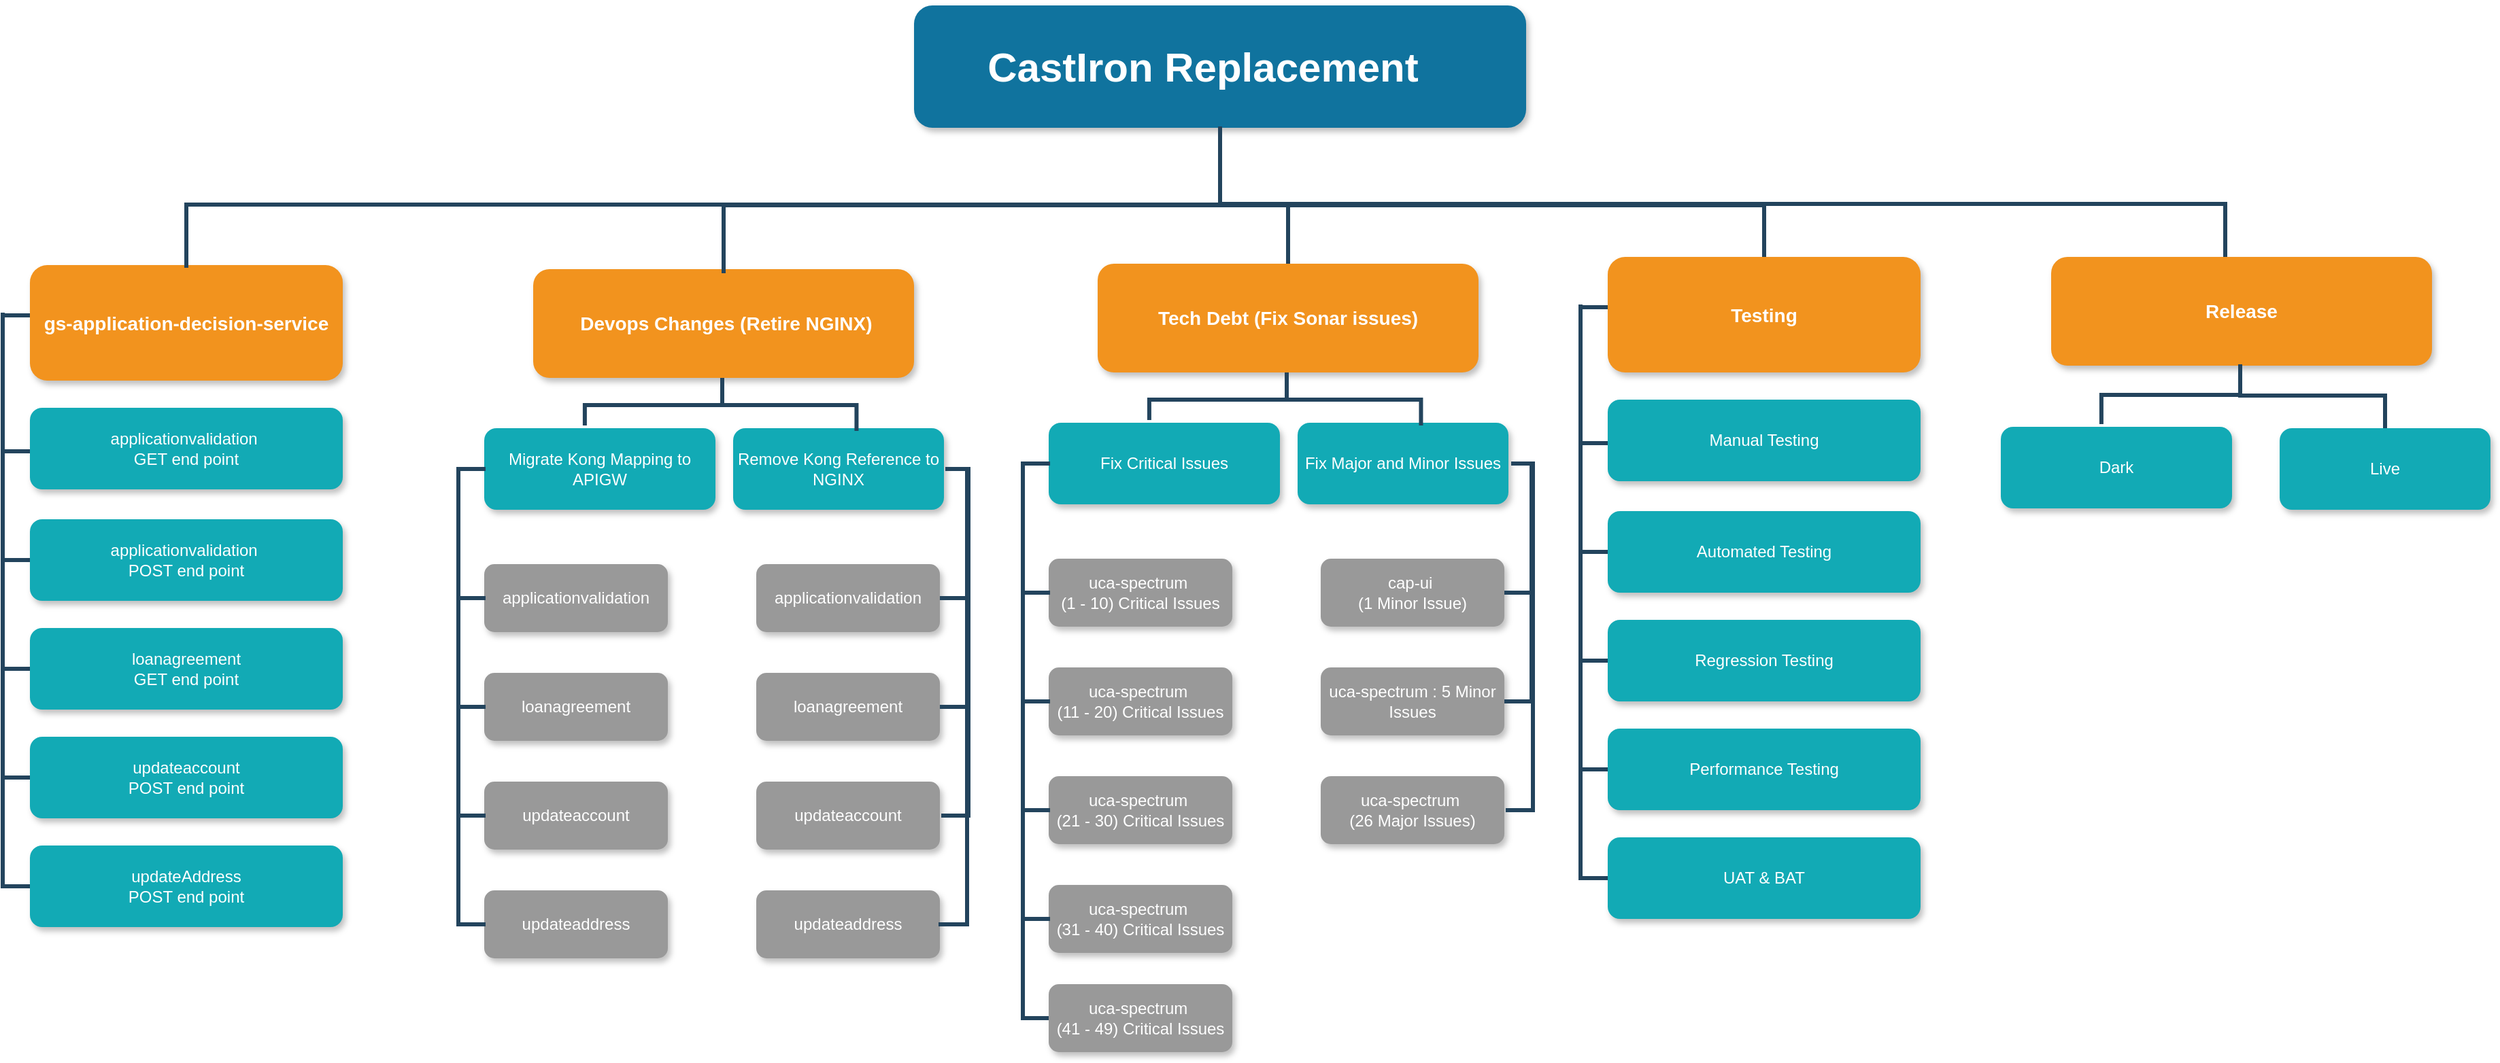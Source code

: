 <mxfile version="24.0.1" type="github">
  <diagram name="Page-1" id="64c3da0e-402f-94eb-ee01-a36477274f13">
    <mxGraphModel dx="1760" dy="1046" grid="1" gridSize="6" guides="1" tooltips="1" connect="1" arrows="1" fold="1" page="1" pageScale="1" pageWidth="1169" pageHeight="827" background="none" math="0" shadow="0">
      <root>
        <mxCell id="0" />
        <mxCell id="1" parent="0" />
        <mxCell id="2" value="CastIron Replacement   " style="whiteSpace=wrap;rounded=1;shadow=1;fillColor=#10739E;strokeColor=none;fontColor=#FFFFFF;fontStyle=1;fontSize=30;" parent="1" vertex="1">
          <mxGeometry x="720" y="10" width="450" height="90" as="geometry" />
        </mxCell>
        <mxCell id="3" value="gs-application-decision-service" style="whiteSpace=wrap;rounded=1;fillColor=#F2931E;strokeColor=none;shadow=1;fontColor=#FFFFFF;fontStyle=1;fontSize=14" parent="1" vertex="1">
          <mxGeometry x="70" y="201" width="230" height="85" as="geometry" />
        </mxCell>
        <mxCell id="4" value=" Devops Changes (Retire NGINX)" style="whiteSpace=wrap;rounded=1;fillColor=#F2931E;strokeColor=none;shadow=1;fontColor=#FFFFFF;fontStyle=1;fontSize=14" parent="1" vertex="1">
          <mxGeometry x="440" y="204" width="280" height="80" as="geometry" />
        </mxCell>
        <mxCell id="43" value="Migrate Kong Mapping to APIGW" style="whiteSpace=wrap;rounded=1;fillColor=#12AAB5;strokeColor=none;shadow=1;fontColor=#FFFFFF;" parent="1" vertex="1">
          <mxGeometry x="404" y="321" width="170" height="60" as="geometry" />
        </mxCell>
        <mxCell id="44" value="Remove Kong Reference to NGINX" style="whiteSpace=wrap;rounded=1;fillColor=#12AAB5;strokeColor=none;shadow=1;fontColor=#FFFFFF;" parent="1" vertex="1">
          <mxGeometry x="587" y="321" width="155" height="60" as="geometry" />
        </mxCell>
        <mxCell id="45" value="applicationvalidation" style="whiteSpace=wrap;rounded=1;fillColor=#999999;strokeColor=none;shadow=1;fontColor=#FFFFFF;fontStyle=0" parent="1" vertex="1">
          <mxGeometry x="404" y="421" width="135" height="50" as="geometry" />
        </mxCell>
        <mxCell id="46" value="loanagreement" style="whiteSpace=wrap;rounded=1;fillColor=#999999;strokeColor=none;shadow=1;fontColor=#FFFFFF;fontStyle=0" parent="1" vertex="1">
          <mxGeometry x="404" y="501" width="135" height="50" as="geometry" />
        </mxCell>
        <mxCell id="47" value="updateaccount" style="whiteSpace=wrap;rounded=1;fillColor=#999999;strokeColor=none;shadow=1;fontColor=#FFFFFF;fontStyle=0" parent="1" vertex="1">
          <mxGeometry x="404" y="581" width="135" height="50" as="geometry" />
        </mxCell>
        <mxCell id="48" value="updateaddress" style="whiteSpace=wrap;rounded=1;fillColor=#999999;strokeColor=none;shadow=1;fontColor=#FFFFFF;fontStyle=0" parent="1" vertex="1">
          <mxGeometry x="404" y="661" width="135" height="50" as="geometry" />
        </mxCell>
        <mxCell id="50" value="applicationvalidation" style="whiteSpace=wrap;rounded=1;fillColor=#999999;strokeColor=none;shadow=1;fontColor=#FFFFFF;fontStyle=0" parent="1" vertex="1">
          <mxGeometry x="604" y="421" width="135" height="50" as="geometry" />
        </mxCell>
        <mxCell id="51" value="loanagreement" style="whiteSpace=wrap;rounded=1;fillColor=#999999;strokeColor=none;shadow=1;fontColor=#FFFFFF;fontStyle=0" parent="1" vertex="1">
          <mxGeometry x="604" y="501" width="135" height="50" as="geometry" />
        </mxCell>
        <mxCell id="52" value="updateaccount" style="whiteSpace=wrap;rounded=1;fillColor=#999999;strokeColor=none;shadow=1;fontColor=#FFFFFF;fontStyle=0" parent="1" vertex="1">
          <mxGeometry x="604" y="581" width="135" height="50" as="geometry" />
        </mxCell>
        <mxCell id="53" value="updateaddress" style="whiteSpace=wrap;rounded=1;fillColor=#999999;strokeColor=none;shadow=1;fontColor=#FFFFFF;fontStyle=0" parent="1" vertex="1">
          <mxGeometry x="604" y="661" width="135" height="50" as="geometry" />
        </mxCell>
        <mxCell id="105" value="" style="edgeStyle=elbowEdgeStyle;elbow=horizontal;rounded=0;fontColor=#000000;endArrow=none;endFill=0;strokeWidth=3;strokeColor=#23445D;" parent="1" edge="1">
          <mxGeometry width="100" height="100" relative="1" as="geometry">
            <mxPoint x="70" y="238" as="sourcePoint" />
            <mxPoint x="70" y="338" as="targetPoint" />
            <Array as="points">
              <mxPoint x="50" y="288" />
            </Array>
          </mxGeometry>
        </mxCell>
        <mxCell id="106" value="" style="edgeStyle=elbowEdgeStyle;elbow=horizontal;rounded=0;fontColor=#000000;endArrow=none;endFill=0;strokeWidth=3;strokeColor=#23445D;" parent="1" edge="1">
          <mxGeometry width="100" height="100" relative="1" as="geometry">
            <mxPoint x="70" y="238" as="sourcePoint" />
            <mxPoint x="70" y="418" as="targetPoint" />
            <Array as="points">
              <mxPoint x="50" y="308" />
            </Array>
          </mxGeometry>
        </mxCell>
        <mxCell id="107" value="" style="edgeStyle=elbowEdgeStyle;elbow=horizontal;rounded=0;fontColor=#000000;endArrow=none;endFill=0;strokeWidth=3;strokeColor=#23445D;" parent="1" edge="1">
          <mxGeometry width="100" height="100" relative="1" as="geometry">
            <mxPoint x="70" y="238" as="sourcePoint" />
            <mxPoint x="70.0" y="658" as="targetPoint" />
            <Array as="points">
              <mxPoint x="50" y="448" />
            </Array>
          </mxGeometry>
        </mxCell>
        <mxCell id="109" value="" style="edgeStyle=elbowEdgeStyle;elbow=horizontal;rounded=0;fontColor=#000000;endArrow=none;endFill=0;strokeWidth=3;strokeColor=#23445D;" parent="1" edge="1">
          <mxGeometry width="100" height="100" relative="1" as="geometry">
            <mxPoint x="70" y="238" as="sourcePoint" />
            <mxPoint x="70.0" y="578" as="targetPoint" />
            <Array as="points">
              <mxPoint x="50" y="318" />
            </Array>
          </mxGeometry>
        </mxCell>
        <mxCell id="110" value="" style="edgeStyle=elbowEdgeStyle;elbow=horizontal;rounded=0;fontColor=#000000;endArrow=none;endFill=0;strokeWidth=3;strokeColor=#23445D;" parent="1" edge="1">
          <mxGeometry width="100" height="100" relative="1" as="geometry">
            <mxPoint x="50" y="236" as="sourcePoint" />
            <mxPoint x="70" y="498" as="targetPoint" />
            <Array as="points">
              <mxPoint x="50" y="338" />
            </Array>
          </mxGeometry>
        </mxCell>
        <mxCell id="116" value="" style="edgeStyle=elbowEdgeStyle;elbow=vertical;rounded=0;fontColor=#000000;endArrow=none;endFill=0;strokeWidth=3;strokeColor=#23445D;entryX=0.435;entryY=-0.034;entryDx=0;entryDy=0;entryPerimeter=0;" parent="1" target="43" edge="1">
          <mxGeometry width="100" height="100" relative="1" as="geometry">
            <mxPoint x="579" y="284" as="sourcePoint" />
            <mxPoint x="480" y="311" as="targetPoint" />
            <Array as="points">
              <mxPoint x="530" y="304" />
            </Array>
          </mxGeometry>
        </mxCell>
        <mxCell id="117" value="" style="edgeStyle=elbowEdgeStyle;elbow=vertical;rounded=0;fontColor=#000000;endArrow=none;endFill=0;strokeWidth=3;strokeColor=#23445D;" parent="1" edge="1">
          <mxGeometry width="100" height="100" relative="1" as="geometry">
            <mxPoint x="579" y="285" as="sourcePoint" />
            <mxPoint x="677.72" y="323" as="targetPoint" />
          </mxGeometry>
        </mxCell>
        <mxCell id="118" value="" style="edgeStyle=elbowEdgeStyle;elbow=horizontal;rounded=0;fontColor=#000000;endArrow=none;endFill=0;strokeWidth=3;strokeColor=#23445D;" parent="1" edge="1">
          <mxGeometry width="100" height="100" relative="1" as="geometry">
            <mxPoint x="405" y="351" as="sourcePoint" />
            <mxPoint x="405" y="446" as="targetPoint" />
            <Array as="points">
              <mxPoint x="385" y="401" />
            </Array>
          </mxGeometry>
        </mxCell>
        <mxCell id="119" value="" style="edgeStyle=elbowEdgeStyle;elbow=horizontal;rounded=0;fontColor=#000000;endArrow=none;endFill=0;strokeWidth=3;strokeColor=#23445D;" parent="1" edge="1">
          <mxGeometry width="100" height="100" relative="1" as="geometry">
            <mxPoint x="405" y="351" as="sourcePoint" />
            <mxPoint x="405" y="526" as="targetPoint" />
            <Array as="points">
              <mxPoint x="385" y="441" />
            </Array>
          </mxGeometry>
        </mxCell>
        <mxCell id="121" value="" style="edgeStyle=elbowEdgeStyle;elbow=horizontal;rounded=0;fontColor=#000000;endArrow=none;endFill=0;strokeWidth=3;strokeColor=#23445D;" parent="1" edge="1">
          <mxGeometry width="100" height="100" relative="1" as="geometry">
            <mxPoint x="405" y="351" as="sourcePoint" />
            <mxPoint x="405" y="686" as="targetPoint" />
            <Array as="points">
              <mxPoint x="385" y="521" />
            </Array>
          </mxGeometry>
        </mxCell>
        <mxCell id="122" value="" style="edgeStyle=elbowEdgeStyle;elbow=horizontal;rounded=0;fontColor=#000000;endArrow=none;endFill=0;strokeWidth=3;strokeColor=#23445D;exitX=0;exitY=0.5;exitDx=0;exitDy=0;" parent="1" source="43" edge="1">
          <mxGeometry width="100" height="100" relative="1" as="geometry">
            <mxPoint x="405" y="351" as="sourcePoint" />
            <mxPoint x="405" y="606" as="targetPoint" />
            <Array as="points">
              <mxPoint x="385" y="491" />
            </Array>
          </mxGeometry>
        </mxCell>
        <mxCell id="123" value="" style="edgeStyle=elbowEdgeStyle;elbow=horizontal;rounded=0;fontColor=#000000;endArrow=none;endFill=0;strokeWidth=3;strokeColor=#23445D;entryX=1;entryY=0.5;entryDx=0;entryDy=0;exitX=1;exitY=0.5;exitDx=0;exitDy=0;" parent="1" edge="1">
          <mxGeometry width="100" height="100" relative="1" as="geometry">
            <mxPoint x="744" y="351" as="sourcePoint" />
            <mxPoint x="739" y="446" as="targetPoint" />
            <Array as="points">
              <mxPoint x="759" y="401" />
            </Array>
          </mxGeometry>
        </mxCell>
        <mxCell id="124" value="" style="edgeStyle=elbowEdgeStyle;elbow=horizontal;rounded=0;fontColor=#000000;endArrow=none;endFill=0;strokeWidth=3;strokeColor=#23445D;entryX=1;entryY=0.5;entryDx=0;entryDy=0;" parent="1" target="51" edge="1">
          <mxGeometry width="100" height="100" relative="1" as="geometry">
            <mxPoint x="749" y="351" as="sourcePoint" />
            <mxPoint x="779.0" y="531" as="targetPoint" />
            <Array as="points">
              <mxPoint x="759" y="441" />
            </Array>
          </mxGeometry>
        </mxCell>
        <mxCell id="126" value="" style="edgeStyle=elbowEdgeStyle;elbow=horizontal;rounded=0;fontColor=#000000;endArrow=none;endFill=0;strokeWidth=3;strokeColor=#23445D;entryX=1;entryY=0.5;entryDx=0;entryDy=0;exitX=1;exitY=0.5;exitDx=0;exitDy=0;" parent="1" edge="1">
          <mxGeometry width="100" height="100" relative="1" as="geometry">
            <mxPoint x="743" y="351" as="sourcePoint" />
            <mxPoint x="738" y="686" as="targetPoint" />
            <Array as="points">
              <mxPoint x="759" y="521" />
            </Array>
          </mxGeometry>
        </mxCell>
        <mxCell id="127" value="" style="edgeStyle=elbowEdgeStyle;elbow=horizontal;rounded=0;fontColor=#000000;endArrow=none;endFill=0;strokeWidth=3;strokeColor=#23445D;exitX=1;exitY=0.5;exitDx=0;exitDy=0;entryX=1;entryY=0.5;entryDx=0;entryDy=0;" parent="1" edge="1">
          <mxGeometry width="100" height="100" relative="1" as="geometry">
            <mxPoint x="745" y="351" as="sourcePoint" />
            <mxPoint x="740" y="606" as="targetPoint" />
            <Array as="points">
              <mxPoint x="760" y="491" />
            </Array>
          </mxGeometry>
        </mxCell>
        <mxCell id="229" value="" style="edgeStyle=elbowEdgeStyle;elbow=vertical;rounded=0;fontColor=#000000;endArrow=none;endFill=0;strokeWidth=3;strokeColor=#23445D;fontSize=11;jumpSize=6;entryX=0.5;entryY=0;entryDx=0;entryDy=0;" parent="1" edge="1">
          <mxGeometry width="100" height="100" relative="1" as="geometry">
            <mxPoint x="945" y="110" as="sourcePoint" />
            <mxPoint x="185" y="203" as="targetPoint" />
          </mxGeometry>
        </mxCell>
        <mxCell id="230" value="" style="edgeStyle=elbowEdgeStyle;elbow=vertical;rounded=0;fontColor=#000000;endArrow=none;endFill=0;strokeWidth=3;strokeColor=#23445D;entryX=0.5;entryY=0;entryDx=0;entryDy=0;exitX=0.5;exitY=1;exitDx=0;exitDy=0;" parent="1" edge="1">
          <mxGeometry width="100" height="100" relative="1" as="geometry">
            <mxPoint x="945" y="99" as="sourcePoint" />
            <mxPoint x="580" y="207" as="targetPoint" />
            <Array as="points">
              <mxPoint x="580" y="157" />
            </Array>
          </mxGeometry>
        </mxCell>
        <mxCell id="231" value="" style="edgeStyle=elbowEdgeStyle;elbow=vertical;rounded=0;fontColor=#000000;endArrow=none;endFill=0;strokeWidth=3;strokeColor=#23445D;entryX=0.5;entryY=0;entryDx=0;entryDy=0;exitX=0.5;exitY=1;exitDx=0;exitDy=0;" parent="1" edge="1">
          <mxGeometry width="100" height="100" relative="1" as="geometry">
            <mxPoint x="945" y="102" as="sourcePoint" />
            <mxPoint x="995" y="207" as="targetPoint" />
            <Array as="points">
              <mxPoint x="1080" y="157" />
            </Array>
          </mxGeometry>
        </mxCell>
        <mxCell id="232" value="" style="edgeStyle=elbowEdgeStyle;elbow=vertical;rounded=0;fontColor=#000000;endArrow=none;endFill=0;strokeWidth=3;strokeColor=#23445D;entryX=0.5;entryY=0;entryDx=0;entryDy=0;fontStyle=1;exitX=0.5;exitY=1;exitDx=0;exitDy=0;" parent="1" edge="1">
          <mxGeometry width="100" height="100" relative="1" as="geometry">
            <mxPoint x="945" y="102" as="sourcePoint" />
            <mxPoint x="1345" y="203" as="targetPoint" />
            <Array as="points">
              <mxPoint x="1260" y="157" />
            </Array>
          </mxGeometry>
        </mxCell>
        <mxCell id="LORdBim5rndGrAHslI9i-234" value="applicationvalidation &#xa;GET end point" style="whiteSpace=wrap;rounded=1;fillColor=#12AAB5;strokeColor=none;shadow=1;fontColor=#FFFFFF;" vertex="1" parent="1">
          <mxGeometry x="70" y="306" width="230" height="60" as="geometry" />
        </mxCell>
        <mxCell id="LORdBim5rndGrAHslI9i-235" value="applicationvalidation &#xa;POST end point" style="whiteSpace=wrap;rounded=1;fillColor=#12AAB5;strokeColor=none;shadow=1;fontColor=#FFFFFF;" vertex="1" parent="1">
          <mxGeometry x="70" y="388" width="230" height="60" as="geometry" />
        </mxCell>
        <mxCell id="LORdBim5rndGrAHslI9i-236" value="loanagreement&#xa;GET end point" style="whiteSpace=wrap;rounded=1;fillColor=#12AAB5;strokeColor=none;shadow=1;fontColor=#FFFFFF;" vertex="1" parent="1">
          <mxGeometry x="70" y="468" width="230" height="60" as="geometry" />
        </mxCell>
        <mxCell id="LORdBim5rndGrAHslI9i-237" value="updateaccount&#xa;POST end point" style="whiteSpace=wrap;rounded=1;fillColor=#12AAB5;strokeColor=none;shadow=1;fontColor=#FFFFFF;" vertex="1" parent="1">
          <mxGeometry x="70" y="548" width="230" height="60" as="geometry" />
        </mxCell>
        <mxCell id="LORdBim5rndGrAHslI9i-238" value="updateAddress&#xa;POST end point" style="whiteSpace=wrap;rounded=1;fillColor=#12AAB5;strokeColor=none;shadow=1;fontColor=#FFFFFF;" vertex="1" parent="1">
          <mxGeometry x="70" y="628" width="230" height="60" as="geometry" />
        </mxCell>
        <mxCell id="LORdBim5rndGrAHslI9i-240" value="Tech Debt (Fix Sonar issues)" style="whiteSpace=wrap;rounded=1;fillColor=#F2931E;strokeColor=none;shadow=1;fontColor=#FFFFFF;fontStyle=1;fontSize=14" vertex="1" parent="1">
          <mxGeometry x="855" y="200" width="280" height="80" as="geometry" />
        </mxCell>
        <mxCell id="LORdBim5rndGrAHslI9i-241" value="Fix Critical Issues" style="whiteSpace=wrap;rounded=1;fillColor=#12AAB5;strokeColor=none;shadow=1;fontColor=#FFFFFF;" vertex="1" parent="1">
          <mxGeometry x="819" y="317" width="170" height="60" as="geometry" />
        </mxCell>
        <mxCell id="LORdBim5rndGrAHslI9i-242" value="Fix Major and Minor Issues" style="whiteSpace=wrap;rounded=1;fillColor=#12AAB5;strokeColor=none;shadow=1;fontColor=#FFFFFF;" vertex="1" parent="1">
          <mxGeometry x="1002" y="317" width="155" height="60" as="geometry" />
        </mxCell>
        <mxCell id="LORdBim5rndGrAHslI9i-243" value="uca-spectrum &#xa;(1 - 10) Critical Issues" style="whiteSpace=wrap;rounded=1;fillColor=#999999;strokeColor=none;shadow=1;fontColor=#FFFFFF;fontStyle=0" vertex="1" parent="1">
          <mxGeometry x="819" y="417" width="135" height="50" as="geometry" />
        </mxCell>
        <mxCell id="LORdBim5rndGrAHslI9i-244" value="uca-spectrum &#xa;(11 - 20) Critical Issues" style="whiteSpace=wrap;rounded=1;fillColor=#999999;strokeColor=none;shadow=1;fontColor=#FFFFFF;fontStyle=0" vertex="1" parent="1">
          <mxGeometry x="819" y="497" width="135" height="50" as="geometry" />
        </mxCell>
        <mxCell id="LORdBim5rndGrAHslI9i-245" value="uca-spectrum &#xa;(21 - 30) Critical Issues" style="whiteSpace=wrap;rounded=1;fillColor=#999999;strokeColor=none;shadow=1;fontColor=#FFFFFF;fontStyle=0" vertex="1" parent="1">
          <mxGeometry x="819" y="577" width="135" height="50" as="geometry" />
        </mxCell>
        <mxCell id="LORdBim5rndGrAHslI9i-246" value="uca-spectrum &#xa;(31 - 40) Critical Issues" style="whiteSpace=wrap;rounded=1;fillColor=#999999;strokeColor=none;shadow=1;fontColor=#FFFFFF;fontStyle=0" vertex="1" parent="1">
          <mxGeometry x="819" y="657" width="135" height="50" as="geometry" />
        </mxCell>
        <mxCell id="LORdBim5rndGrAHslI9i-247" value="cap-ui &#xa;(1 Minor Issue)" style="whiteSpace=wrap;rounded=1;fillColor=#999999;strokeColor=none;shadow=1;fontColor=#FFFFFF;fontStyle=0" vertex="1" parent="1">
          <mxGeometry x="1019" y="417" width="135" height="50" as="geometry" />
        </mxCell>
        <mxCell id="LORdBim5rndGrAHslI9i-248" value="uca-spectrum : 5 Minor Issues" style="whiteSpace=wrap;rounded=1;fillColor=#999999;strokeColor=none;shadow=1;fontColor=#FFFFFF;fontStyle=0" vertex="1" parent="1">
          <mxGeometry x="1019" y="497" width="135" height="50" as="geometry" />
        </mxCell>
        <mxCell id="LORdBim5rndGrAHslI9i-249" value="uca-spectrum &#xa;(26 Major Issues)" style="whiteSpace=wrap;rounded=1;fillColor=#999999;strokeColor=none;shadow=1;fontColor=#FFFFFF;fontStyle=0" vertex="1" parent="1">
          <mxGeometry x="1019" y="577" width="135" height="50" as="geometry" />
        </mxCell>
        <mxCell id="LORdBim5rndGrAHslI9i-251" value="" style="edgeStyle=elbowEdgeStyle;elbow=vertical;rounded=0;fontColor=#000000;endArrow=none;endFill=0;strokeWidth=3;strokeColor=#23445D;entryX=0.435;entryY=-0.034;entryDx=0;entryDy=0;entryPerimeter=0;" edge="1" parent="1" target="LORdBim5rndGrAHslI9i-241">
          <mxGeometry width="100" height="100" relative="1" as="geometry">
            <mxPoint x="994" y="280" as="sourcePoint" />
            <mxPoint x="895" y="307" as="targetPoint" />
            <Array as="points">
              <mxPoint x="945" y="300" />
            </Array>
          </mxGeometry>
        </mxCell>
        <mxCell id="LORdBim5rndGrAHslI9i-252" value="" style="edgeStyle=elbowEdgeStyle;elbow=vertical;rounded=0;fontColor=#000000;endArrow=none;endFill=0;strokeWidth=3;strokeColor=#23445D;" edge="1" parent="1">
          <mxGeometry width="100" height="100" relative="1" as="geometry">
            <mxPoint x="994" y="281" as="sourcePoint" />
            <mxPoint x="1092.72" y="319" as="targetPoint" />
          </mxGeometry>
        </mxCell>
        <mxCell id="LORdBim5rndGrAHslI9i-253" value="" style="edgeStyle=elbowEdgeStyle;elbow=horizontal;rounded=0;fontColor=#000000;endArrow=none;endFill=0;strokeWidth=3;strokeColor=#23445D;" edge="1" parent="1">
          <mxGeometry width="100" height="100" relative="1" as="geometry">
            <mxPoint x="820" y="347" as="sourcePoint" />
            <mxPoint x="820" y="442" as="targetPoint" />
            <Array as="points">
              <mxPoint x="800" y="397" />
            </Array>
          </mxGeometry>
        </mxCell>
        <mxCell id="LORdBim5rndGrAHslI9i-254" value="" style="edgeStyle=elbowEdgeStyle;elbow=horizontal;rounded=0;fontColor=#000000;endArrow=none;endFill=0;strokeWidth=3;strokeColor=#23445D;" edge="1" parent="1">
          <mxGeometry width="100" height="100" relative="1" as="geometry">
            <mxPoint x="820" y="347" as="sourcePoint" />
            <mxPoint x="820" y="522" as="targetPoint" />
            <Array as="points">
              <mxPoint x="800" y="437" />
            </Array>
          </mxGeometry>
        </mxCell>
        <mxCell id="LORdBim5rndGrAHslI9i-255" value="" style="edgeStyle=elbowEdgeStyle;elbow=horizontal;rounded=0;fontColor=#000000;endArrow=none;endFill=0;strokeWidth=3;strokeColor=#23445D;" edge="1" parent="1">
          <mxGeometry width="100" height="100" relative="1" as="geometry">
            <mxPoint x="820" y="347" as="sourcePoint" />
            <mxPoint x="820" y="682" as="targetPoint" />
            <Array as="points">
              <mxPoint x="800" y="517" />
            </Array>
          </mxGeometry>
        </mxCell>
        <mxCell id="LORdBim5rndGrAHslI9i-256" value="" style="edgeStyle=elbowEdgeStyle;elbow=horizontal;rounded=0;fontColor=#000000;endArrow=none;endFill=0;strokeWidth=3;strokeColor=#23445D;exitX=0;exitY=0.5;exitDx=0;exitDy=0;" edge="1" parent="1" source="LORdBim5rndGrAHslI9i-241">
          <mxGeometry width="100" height="100" relative="1" as="geometry">
            <mxPoint x="820" y="347" as="sourcePoint" />
            <mxPoint x="820" y="602" as="targetPoint" />
            <Array as="points">
              <mxPoint x="800" y="487" />
            </Array>
          </mxGeometry>
        </mxCell>
        <mxCell id="LORdBim5rndGrAHslI9i-257" value="" style="edgeStyle=elbowEdgeStyle;elbow=horizontal;rounded=0;fontColor=#000000;endArrow=none;endFill=0;strokeWidth=3;strokeColor=#23445D;entryX=1;entryY=0.5;entryDx=0;entryDy=0;exitX=1;exitY=0.5;exitDx=0;exitDy=0;" edge="1" parent="1">
          <mxGeometry width="100" height="100" relative="1" as="geometry">
            <mxPoint x="1159" y="347" as="sourcePoint" />
            <mxPoint x="1154" y="442" as="targetPoint" />
            <Array as="points">
              <mxPoint x="1174" y="397" />
            </Array>
          </mxGeometry>
        </mxCell>
        <mxCell id="LORdBim5rndGrAHslI9i-258" value="" style="edgeStyle=elbowEdgeStyle;elbow=horizontal;rounded=0;fontColor=#000000;endArrow=none;endFill=0;strokeWidth=3;strokeColor=#23445D;entryX=1;entryY=0.5;entryDx=0;entryDy=0;" edge="1" parent="1" target="LORdBim5rndGrAHslI9i-248">
          <mxGeometry width="100" height="100" relative="1" as="geometry">
            <mxPoint x="1164" y="347" as="sourcePoint" />
            <mxPoint x="1194.0" y="527" as="targetPoint" />
            <Array as="points">
              <mxPoint x="1174" y="437" />
            </Array>
          </mxGeometry>
        </mxCell>
        <mxCell id="LORdBim5rndGrAHslI9i-260" value="" style="edgeStyle=elbowEdgeStyle;elbow=horizontal;rounded=0;fontColor=#000000;endArrow=none;endFill=0;strokeWidth=3;strokeColor=#23445D;exitX=1;exitY=0.5;exitDx=0;exitDy=0;entryX=1;entryY=0.5;entryDx=0;entryDy=0;" edge="1" parent="1">
          <mxGeometry width="100" height="100" relative="1" as="geometry">
            <mxPoint x="1160" y="347" as="sourcePoint" />
            <mxPoint x="1155" y="602" as="targetPoint" />
            <Array as="points">
              <mxPoint x="1175" y="487" />
            </Array>
          </mxGeometry>
        </mxCell>
        <mxCell id="LORdBim5rndGrAHslI9i-261" value="uca-spectrum &#xa;(41 - 49) Critical Issues" style="whiteSpace=wrap;rounded=1;fillColor=#999999;strokeColor=none;shadow=1;fontColor=#FFFFFF;fontStyle=0" vertex="1" parent="1">
          <mxGeometry x="819" y="730" width="135" height="50" as="geometry" />
        </mxCell>
        <mxCell id="LORdBim5rndGrAHslI9i-262" value="" style="edgeStyle=elbowEdgeStyle;elbow=horizontal;rounded=0;fontColor=#000000;endArrow=none;endFill=0;strokeWidth=3;strokeColor=#23445D;entryX=0;entryY=0.5;entryDx=0;entryDy=0;" edge="1" parent="1" target="LORdBim5rndGrAHslI9i-261">
          <mxGeometry width="100" height="100" relative="1" as="geometry">
            <mxPoint x="820" y="682" as="sourcePoint" />
            <mxPoint x="823" y="767.5" as="targetPoint" />
            <Array as="points">
              <mxPoint x="800" y="995" />
            </Array>
          </mxGeometry>
        </mxCell>
        <mxCell id="LORdBim5rndGrAHslI9i-264" value="Testing" style="whiteSpace=wrap;rounded=1;fillColor=#F2931E;strokeColor=none;shadow=1;fontColor=#FFFFFF;fontStyle=1;fontSize=14" vertex="1" parent="1">
          <mxGeometry x="1230" y="195" width="230" height="85" as="geometry" />
        </mxCell>
        <mxCell id="LORdBim5rndGrAHslI9i-265" value="" style="edgeStyle=elbowEdgeStyle;elbow=horizontal;rounded=0;fontColor=#000000;endArrow=none;endFill=0;strokeWidth=3;strokeColor=#23445D;" edge="1" parent="1">
          <mxGeometry width="100" height="100" relative="1" as="geometry">
            <mxPoint x="1230" y="232" as="sourcePoint" />
            <mxPoint x="1230" y="332" as="targetPoint" />
            <Array as="points">
              <mxPoint x="1210" y="282" />
            </Array>
          </mxGeometry>
        </mxCell>
        <mxCell id="LORdBim5rndGrAHslI9i-266" value="" style="edgeStyle=elbowEdgeStyle;elbow=horizontal;rounded=0;fontColor=#000000;endArrow=none;endFill=0;strokeWidth=3;strokeColor=#23445D;" edge="1" parent="1">
          <mxGeometry width="100" height="100" relative="1" as="geometry">
            <mxPoint x="1230" y="232" as="sourcePoint" />
            <mxPoint x="1230" y="412" as="targetPoint" />
            <Array as="points">
              <mxPoint x="1210" y="302" />
            </Array>
          </mxGeometry>
        </mxCell>
        <mxCell id="LORdBim5rndGrAHslI9i-267" value="" style="edgeStyle=elbowEdgeStyle;elbow=horizontal;rounded=0;fontColor=#000000;endArrow=none;endFill=0;strokeWidth=3;strokeColor=#23445D;" edge="1" parent="1">
          <mxGeometry width="100" height="100" relative="1" as="geometry">
            <mxPoint x="1230" y="232" as="sourcePoint" />
            <mxPoint x="1230.0" y="652" as="targetPoint" />
            <Array as="points">
              <mxPoint x="1210" y="442" />
            </Array>
          </mxGeometry>
        </mxCell>
        <mxCell id="LORdBim5rndGrAHslI9i-268" value="" style="edgeStyle=elbowEdgeStyle;elbow=horizontal;rounded=0;fontColor=#000000;endArrow=none;endFill=0;strokeWidth=3;strokeColor=#23445D;" edge="1" parent="1">
          <mxGeometry width="100" height="100" relative="1" as="geometry">
            <mxPoint x="1230" y="232" as="sourcePoint" />
            <mxPoint x="1230.0" y="572" as="targetPoint" />
            <Array as="points">
              <mxPoint x="1210" y="312" />
            </Array>
          </mxGeometry>
        </mxCell>
        <mxCell id="LORdBim5rndGrAHslI9i-269" value="" style="edgeStyle=elbowEdgeStyle;elbow=horizontal;rounded=0;fontColor=#000000;endArrow=none;endFill=0;strokeWidth=3;strokeColor=#23445D;" edge="1" parent="1">
          <mxGeometry width="100" height="100" relative="1" as="geometry">
            <mxPoint x="1210" y="230" as="sourcePoint" />
            <mxPoint x="1230" y="492" as="targetPoint" />
            <Array as="points">
              <mxPoint x="1210" y="332" />
            </Array>
          </mxGeometry>
        </mxCell>
        <mxCell id="LORdBim5rndGrAHslI9i-270" value="Manual Testing" style="whiteSpace=wrap;rounded=1;fillColor=#12AAB5;strokeColor=none;shadow=1;fontColor=#FFFFFF;" vertex="1" parent="1">
          <mxGeometry x="1230" y="300" width="230" height="60" as="geometry" />
        </mxCell>
        <mxCell id="LORdBim5rndGrAHslI9i-271" value="Automated Testing" style="whiteSpace=wrap;rounded=1;fillColor=#12AAB5;strokeColor=none;shadow=1;fontColor=#FFFFFF;" vertex="1" parent="1">
          <mxGeometry x="1230" y="382" width="230" height="60" as="geometry" />
        </mxCell>
        <mxCell id="LORdBim5rndGrAHslI9i-272" value="Regression Testing" style="whiteSpace=wrap;rounded=1;fillColor=#12AAB5;strokeColor=none;shadow=1;fontColor=#FFFFFF;" vertex="1" parent="1">
          <mxGeometry x="1230" y="462" width="230" height="60" as="geometry" />
        </mxCell>
        <mxCell id="LORdBim5rndGrAHslI9i-273" value="Performance Testing" style="whiteSpace=wrap;rounded=1;fillColor=#12AAB5;strokeColor=none;shadow=1;fontColor=#FFFFFF;" vertex="1" parent="1">
          <mxGeometry x="1230" y="542" width="230" height="60" as="geometry" />
        </mxCell>
        <mxCell id="LORdBim5rndGrAHslI9i-274" value="UAT &amp; BAT" style="whiteSpace=wrap;rounded=1;fillColor=#12AAB5;strokeColor=none;shadow=1;fontColor=#FFFFFF;" vertex="1" parent="1">
          <mxGeometry x="1230" y="622" width="230" height="60" as="geometry" />
        </mxCell>
        <mxCell id="LORdBim5rndGrAHslI9i-286" value="" style="edgeStyle=elbowEdgeStyle;elbow=vertical;rounded=0;fontColor=#000000;endArrow=none;endFill=0;strokeWidth=3;strokeColor=#23445D;entryX=0.5;entryY=0;entryDx=0;entryDy=0;exitX=0.5;exitY=1;exitDx=0;exitDy=0;" edge="1" parent="1">
          <mxGeometry width="100" height="100" relative="1" as="geometry">
            <mxPoint x="945" y="100" as="sourcePoint" />
            <mxPoint x="1684" y="200" as="targetPoint" />
            <Array as="points">
              <mxPoint x="1388" y="156" />
            </Array>
          </mxGeometry>
        </mxCell>
        <mxCell id="LORdBim5rndGrAHslI9i-287" value="Release" style="whiteSpace=wrap;rounded=1;fillColor=#F2931E;strokeColor=none;shadow=1;fontColor=#FFFFFF;fontStyle=1;fontSize=14" vertex="1" parent="1">
          <mxGeometry x="1556" y="195" width="280" height="80" as="geometry" />
        </mxCell>
        <mxCell id="LORdBim5rndGrAHslI9i-288" value="Dark" style="whiteSpace=wrap;rounded=1;fillColor=#12AAB5;strokeColor=none;shadow=1;fontColor=#FFFFFF;" vertex="1" parent="1">
          <mxGeometry x="1519" y="320" width="170" height="60" as="geometry" />
        </mxCell>
        <mxCell id="LORdBim5rndGrAHslI9i-289" value="Live" style="whiteSpace=wrap;rounded=1;fillColor=#12AAB5;strokeColor=none;shadow=1;fontColor=#FFFFFF;" vertex="1" parent="1">
          <mxGeometry x="1724" y="321" width="155" height="60" as="geometry" />
        </mxCell>
        <mxCell id="LORdBim5rndGrAHslI9i-290" value="" style="edgeStyle=elbowEdgeStyle;elbow=vertical;rounded=0;fontColor=#000000;endArrow=none;endFill=0;strokeWidth=3;strokeColor=#23445D;entryX=0.435;entryY=-0.034;entryDx=0;entryDy=0;entryPerimeter=0;" edge="1" parent="1" target="LORdBim5rndGrAHslI9i-288">
          <mxGeometry width="100" height="100" relative="1" as="geometry">
            <mxPoint x="1695" y="275" as="sourcePoint" />
            <mxPoint x="1596" y="302" as="targetPoint" />
            <Array as="points" />
          </mxGeometry>
        </mxCell>
        <mxCell id="LORdBim5rndGrAHslI9i-291" value="" style="edgeStyle=elbowEdgeStyle;elbow=vertical;rounded=0;fontColor=#000000;endArrow=none;endFill=0;strokeWidth=3;strokeColor=#23445D;entryX=0.5;entryY=0;entryDx=0;entryDy=0;" edge="1" parent="1" target="LORdBim5rndGrAHslI9i-289">
          <mxGeometry width="100" height="100" relative="1" as="geometry">
            <mxPoint x="1695" y="274" as="sourcePoint" />
            <mxPoint x="1798" y="318" as="targetPoint" />
            <Array as="points">
              <mxPoint x="1750" y="297" />
            </Array>
          </mxGeometry>
        </mxCell>
      </root>
    </mxGraphModel>
  </diagram>
</mxfile>
